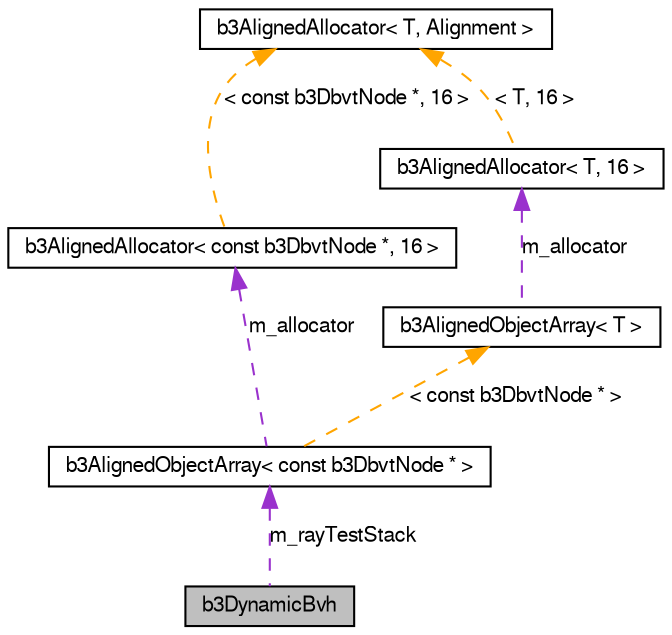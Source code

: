 digraph G
{
  bgcolor="transparent";
  edge [fontname="FreeSans",fontsize=10,labelfontname="FreeSans",labelfontsize=10];
  node [fontname="FreeSans",fontsize=10,shape=record];
  Node1 [label="b3DynamicBvh",height=0.2,width=0.4,color="black", fillcolor="grey75", style="filled" fontcolor="black"];
  Node2 -> Node1 [dir=back,color="darkorchid3",fontsize=10,style="dashed",label="m_rayTestStack"];
  Node2 [label="b3AlignedObjectArray\< const b3DbvtNode * \>",height=0.2,width=0.4,color="black",URL="$classb3_aligned_object_array.html"];
  Node3 -> Node2 [dir=back,color="darkorchid3",fontsize=10,style="dashed",label="m_allocator"];
  Node3 [label="b3AlignedAllocator\< const b3DbvtNode *, 16 \>",height=0.2,width=0.4,color="black",URL="$classb3_aligned_allocator.html"];
  Node4 -> Node3 [dir=back,color="orange",fontsize=10,style="dashed",label="\< const b3DbvtNode *, 16 \>"];
  Node4 [label="b3AlignedAllocator\< T, Alignment \>",height=0.2,width=0.4,color="black",URL="$classb3_aligned_allocator.html"];
  Node5 -> Node2 [dir=back,color="orange",fontsize=10,style="dashed",label="\< const b3DbvtNode * \>"];
  Node5 [label="b3AlignedObjectArray\< T \>",height=0.2,width=0.4,color="black",URL="$classb3_aligned_object_array.html"];
  Node6 -> Node5 [dir=back,color="darkorchid3",fontsize=10,style="dashed",label="m_allocator"];
  Node6 [label="b3AlignedAllocator\< T, 16 \>",height=0.2,width=0.4,color="black",URL="$classb3_aligned_allocator.html"];
  Node4 -> Node6 [dir=back,color="orange",fontsize=10,style="dashed",label="\< T, 16 \>"];
}
